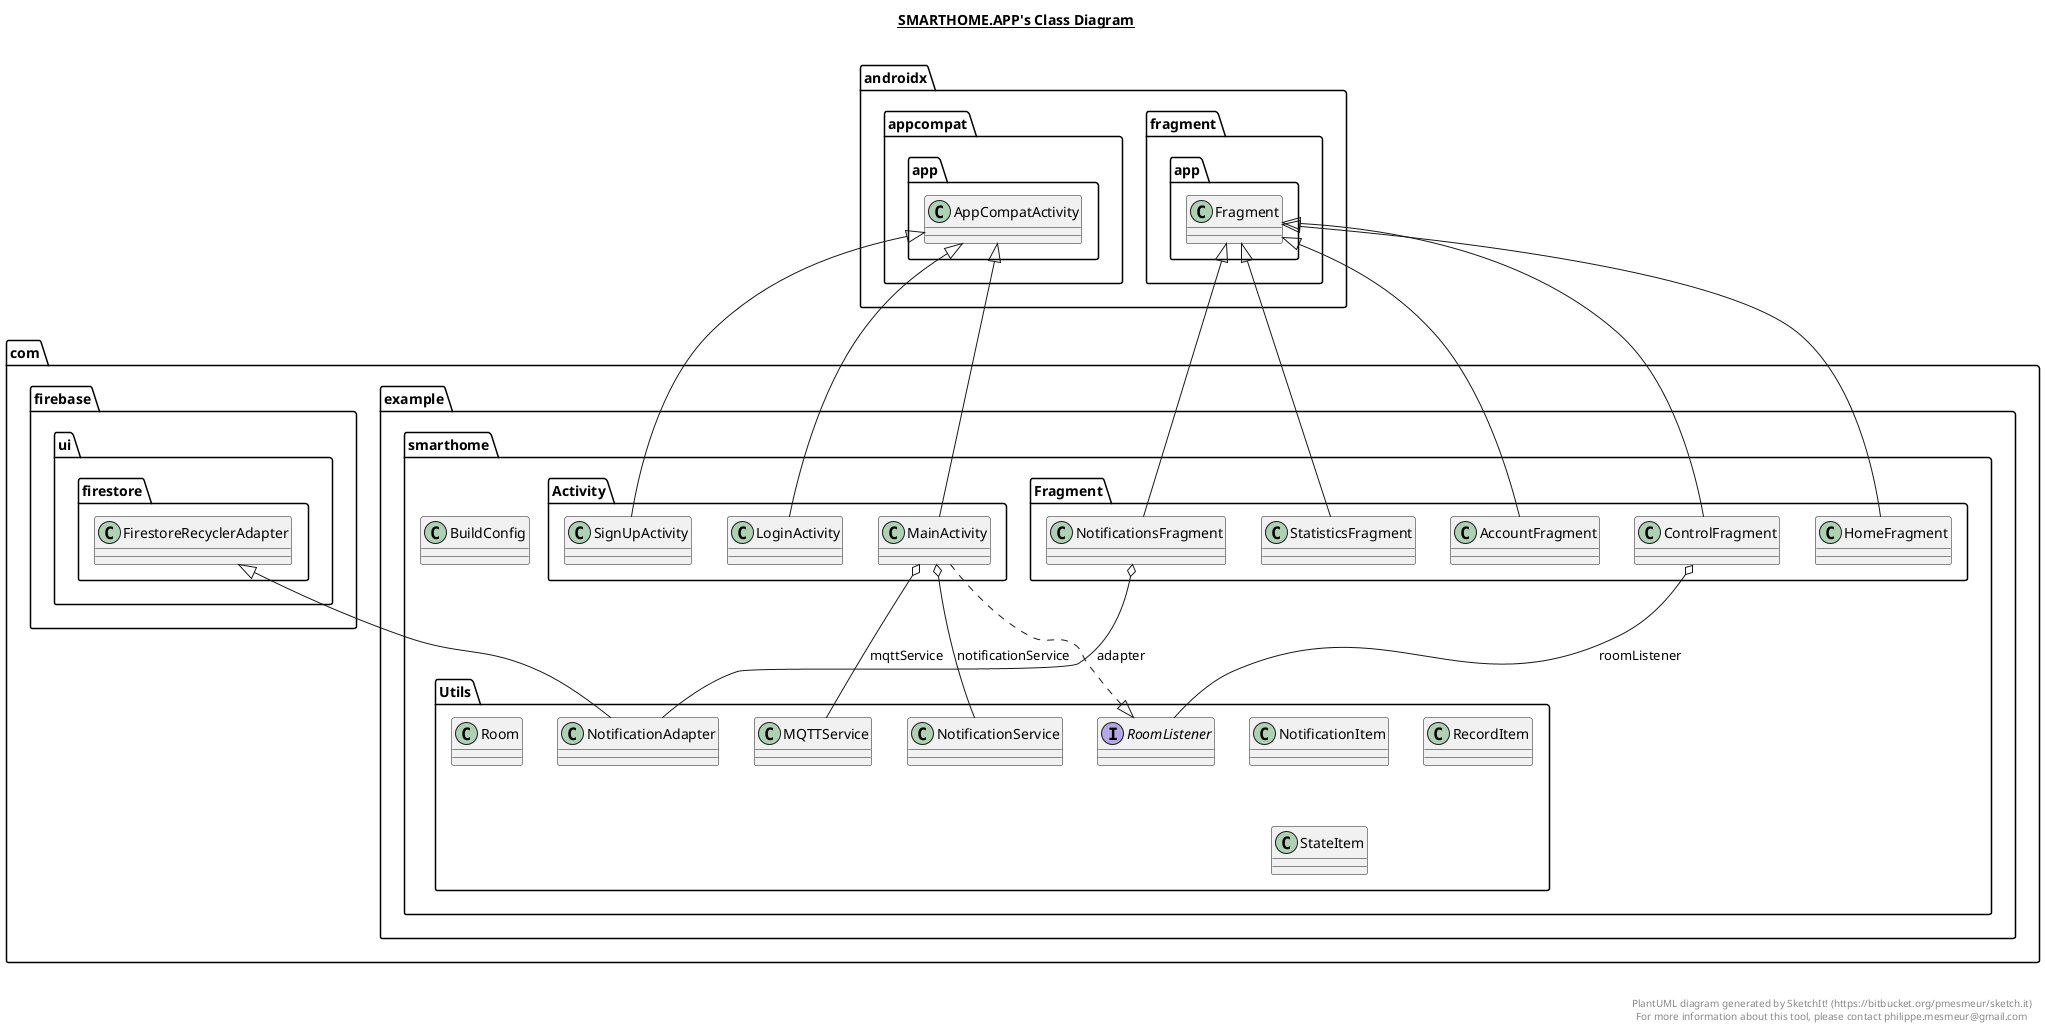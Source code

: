 @startuml

title __SMARTHOME.APP's Class Diagram__\n

  namespace com.example.smarthome {
    namespace Activity {
      class com.example.smarthome.Activity.LoginActivity {
      }
    }
  }
  

  namespace com.example.smarthome {
    namespace Activity {
      class com.example.smarthome.Activity.MainActivity {
      }
    }
  }
  

  namespace com.example.smarthome {
    namespace Activity {
      class com.example.smarthome.Activity.SignUpActivity {
      }
    }
  }
  

  namespace com.example.smarthome {
    class com.example.smarthome.BuildConfig {
    }
  }
  

  namespace com.example.smarthome {
    namespace Fragment {
      class com.example.smarthome.Fragment.AccountFragment {
      }
    }
  }
  

  namespace com.example.smarthome {
    namespace Fragment {
      class com.example.smarthome.Fragment.ControlFragment {
      }
    }
  }
  

  namespace com.example.smarthome {
    namespace Fragment {
      class com.example.smarthome.Fragment.HomeFragment {
      }
    }
  }
  

  namespace com.example.smarthome {
    namespace Fragment {
      class com.example.smarthome.Fragment.NotificationsFragment {
      }
    }
  }
  

  namespace com.example.smarthome {
    namespace Fragment {
      class com.example.smarthome.Fragment.StatisticsFragment {
      }
    }
  }
  

  namespace com.example.smarthome {
    namespace Utils {
      class com.example.smarthome.Utils.MQTTService {
      }
    }
  }
  

  namespace com.example.smarthome {
    namespace Utils {
      class com.example.smarthome.Utils.NotificationAdapter {
      }
    }
  }
  

  namespace com.example.smarthome {
    namespace Utils {
      class com.example.smarthome.Utils.NotificationItem {
      }
    }
  }
  

  namespace com.example.smarthome {
    namespace Utils {
      class com.example.smarthome.Utils.NotificationService {
      }
    }
  }
  

  namespace com.example.smarthome {
    namespace Utils {
      class com.example.smarthome.Utils.RecordItem {
      }
    }
  }
  

  namespace com.example.smarthome {
    namespace Utils {
      class com.example.smarthome.Utils.Room {
      }
    }
  }
  

  namespace com.example.smarthome {
    namespace Utils {
      interface com.example.smarthome.Utils.RoomListener {
      }
    }
  }
  

  namespace com.example.smarthome {
    namespace Utils {
      class com.example.smarthome.Utils.StateItem {
      }
    }
  }
  

  com.example.smarthome.Activity.LoginActivity -up-|> androidx.appcompat.app.AppCompatActivity
  com.example.smarthome.Activity.MainActivity .up.|> com.example.smarthome.Utils.RoomListener
  com.example.smarthome.Activity.MainActivity -up-|> androidx.appcompat.app.AppCompatActivity
  com.example.smarthome.Activity.MainActivity o-- com.example.smarthome.Utils.MQTTService : mqttService
  com.example.smarthome.Activity.MainActivity o-- com.example.smarthome.Utils.NotificationService : notificationService
  com.example.smarthome.Activity.SignUpActivity -up-|> androidx.appcompat.app.AppCompatActivity
  com.example.smarthome.Fragment.AccountFragment -up-|> androidx.fragment.app.Fragment
  com.example.smarthome.Fragment.ControlFragment -up-|> androidx.fragment.app.Fragment
  com.example.smarthome.Fragment.ControlFragment o-- com.example.smarthome.Utils.RoomListener : roomListener
  com.example.smarthome.Fragment.HomeFragment -up-|> androidx.fragment.app.Fragment
  com.example.smarthome.Fragment.NotificationsFragment -up-|> androidx.fragment.app.Fragment
  com.example.smarthome.Fragment.NotificationsFragment o-- com.example.smarthome.Utils.NotificationAdapter : adapter
  com.example.smarthome.Fragment.StatisticsFragment -up-|> androidx.fragment.app.Fragment
  com.example.smarthome.Utils.NotificationAdapter -up-|> com.firebase.ui.firestore.FirestoreRecyclerAdapter
  com.example.smarthome.Utils.Room o-- com.example.smarthome.Utils.Room.RoomType : type


right footer


PlantUML diagram generated by SketchIt! (https://bitbucket.org/pmesmeur/sketch.it)
For more information about this tool, please contact philippe.mesmeur@gmail.com
endfooter

@enduml
